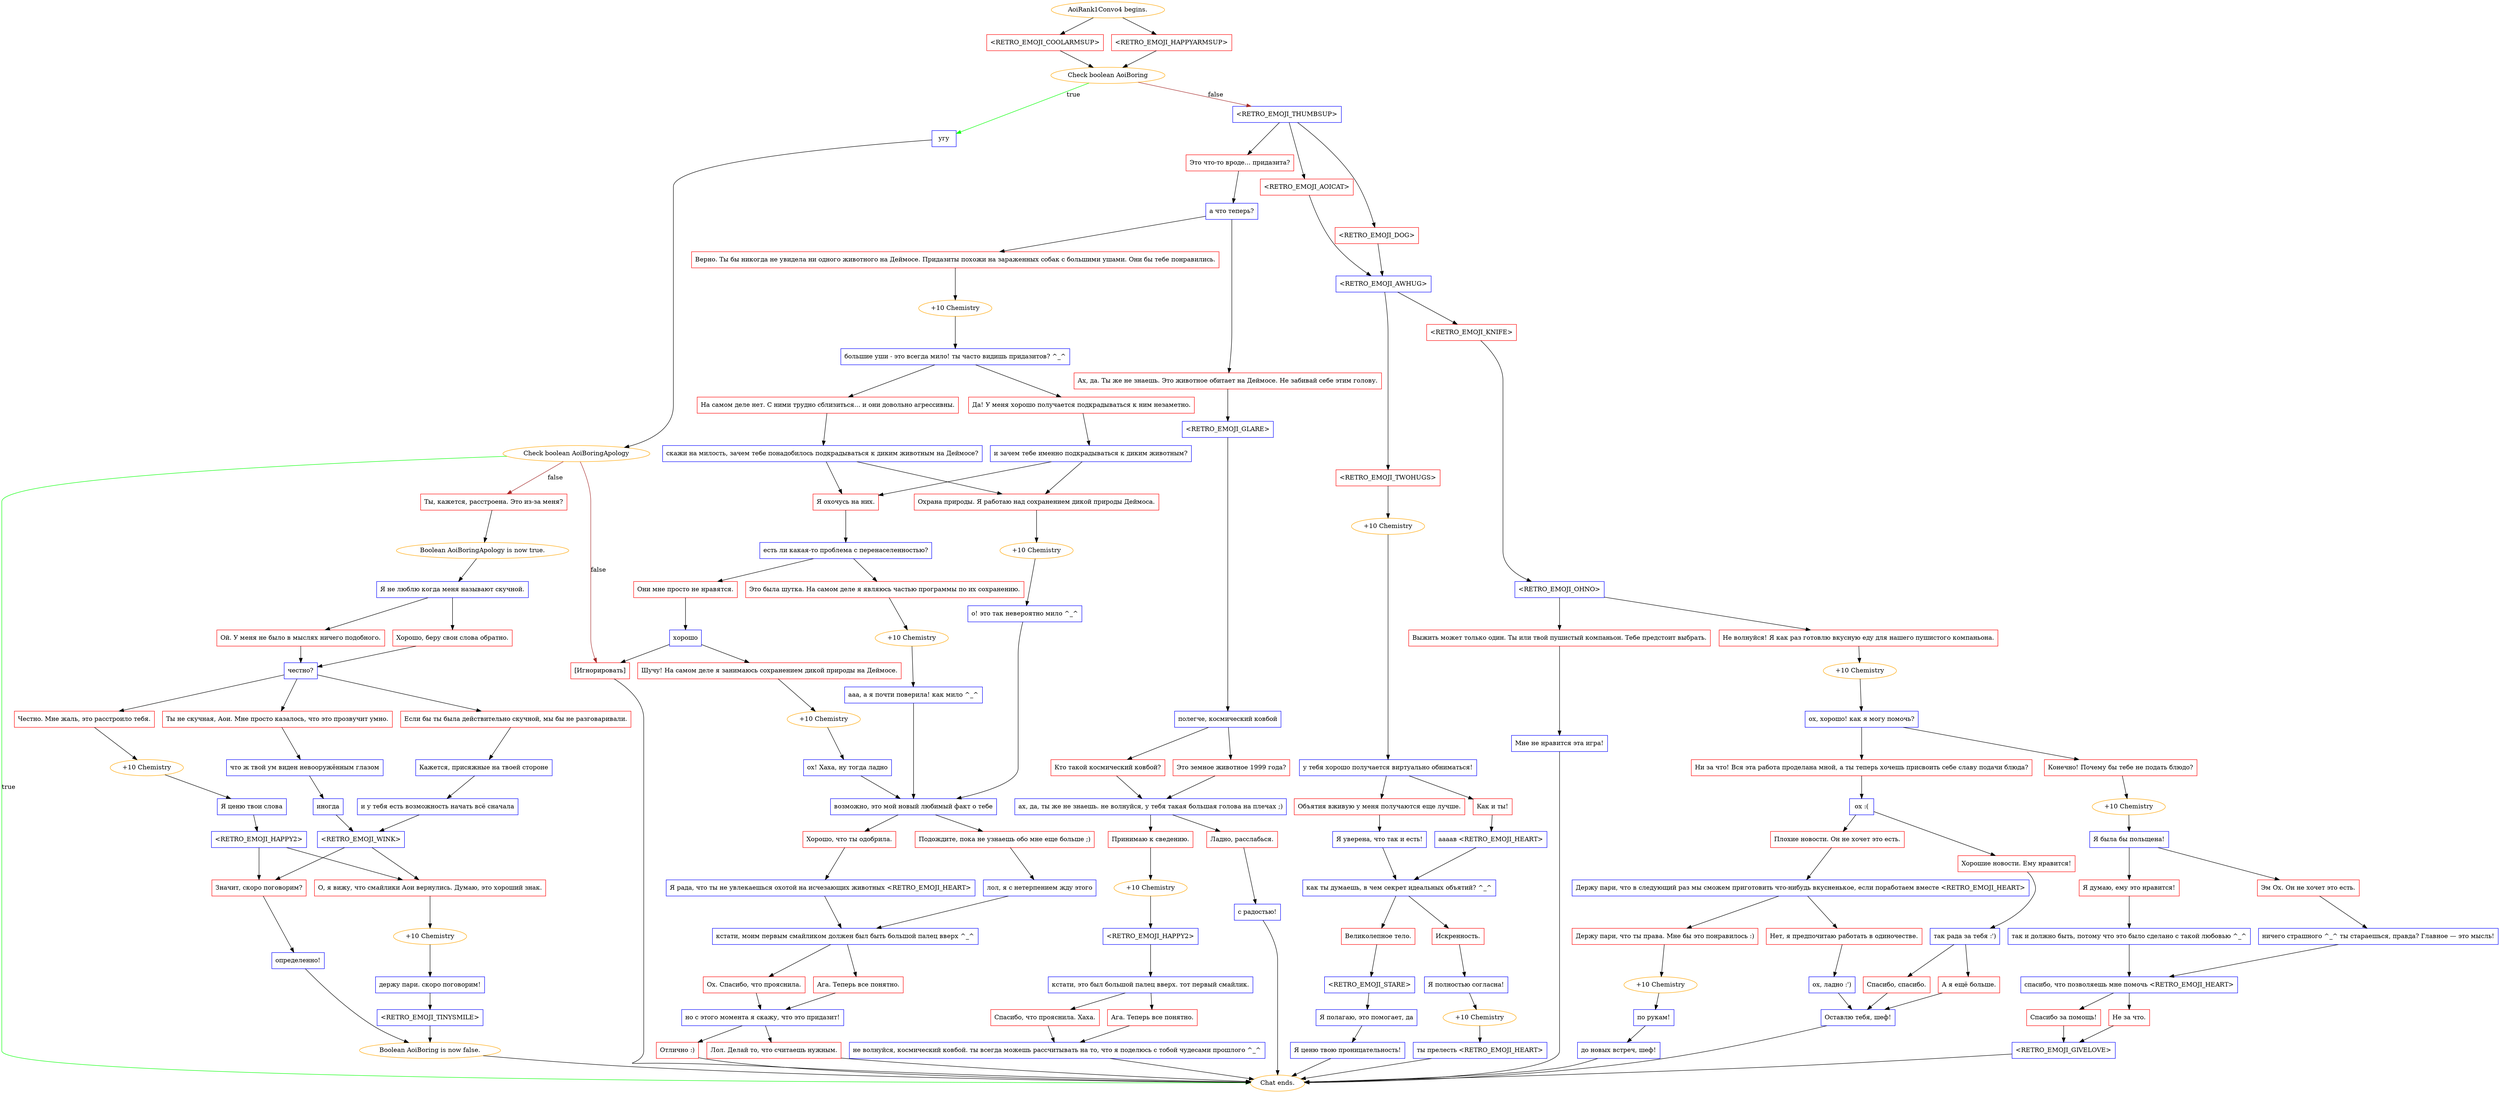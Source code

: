 digraph {
	"AoiRank1Convo4 begins." [color=orange];
		"AoiRank1Convo4 begins." -> j3984780202;
		"AoiRank1Convo4 begins." -> j3752937470;
	j3984780202 [label="<RETRO_EMOJI_COOLARMSUP>",shape=box,color=red];
		j3984780202 -> j2595172628;
	j3752937470 [label="<RETRO_EMOJI_HAPPYARMSUP>",shape=box,color=red];
		j3752937470 -> j2595172628;
	j2595172628 [label="Check boolean AoiBoring",color=orange];
		j2595172628 -> j901007883 [label=true,color=green];
		j2595172628 -> j3325986911 [label=false,color=brown];
	j901007883 [label="угу",shape=box,color=blue];
		j901007883 -> j526861043;
	j3325986911 [label="<RETRO_EMOJI_THUMBSUP>",shape=box,color=blue];
		j3325986911 -> j3589749728;
		j3325986911 -> j2081296480;
		j3325986911 -> j3337479088;
	j526861043 [label="Check boolean AoiBoringApology",color=orange];
		j526861043 -> "Chat ends." [label=true,color=green];
		j526861043 -> j2498236936 [label=false,color=brown];
		j526861043 -> j3432236701 [label=false,color=brown];
	j3589749728 [label="Это что-то вроде... придазита?",shape=box,color=red];
		j3589749728 -> j2767596400;
	j2081296480 [label="<RETRO_EMOJI_AOICAT>",shape=box,color=red];
		j2081296480 -> j1255677952;
	j3337479088 [label="<RETRO_EMOJI_DOG>",shape=box,color=red];
		j3337479088 -> j1255677952;
	"Chat ends." [color=orange];
	j2498236936 [label="Ты, кажется, расстроена. Это из-за меня?",shape=box,color=red];
		j2498236936 -> j63991578;
	j3432236701 [label="[Игнорировать]",shape=box,color=red];
		j3432236701 -> "Chat ends.";
	j2767596400 [label="а что теперь?",shape=box,color=blue];
		j2767596400 -> j2767468299;
		j2767596400 -> j224455086;
	j1255677952 [label="<RETRO_EMOJI_AWHUG>",shape=box,color=blue];
		j1255677952 -> j4251376803;
		j1255677952 -> j1327752491;
	j63991578 [label="Boolean AoiBoringApology is now true.",color=orange];
		j63991578 -> j3586647925;
	j2767468299 [label="Верно. Ты бы никогда не увидела ни одного животного на Деймосе. Придазиты похожи на зараженных собак с большими ушами. Они бы тебе понравились.",shape=box,color=red];
		j2767468299 -> j3814866134;
	j224455086 [label="Ах, да. Ты же не знаешь. Это животное обитает на Деймосе. Не забивай себе этим голову.",shape=box,color=red];
		j224455086 -> j771871887;
	j4251376803 [label="<RETRO_EMOJI_TWOHUGS>",shape=box,color=red];
		j4251376803 -> j2691084129;
	j1327752491 [label="<RETRO_EMOJI_KNIFE>",shape=box,color=red];
		j1327752491 -> j2504863452;
	j3586647925 [label="Я не люблю когда меня называют скучной.",shape=box,color=blue];
		j3586647925 -> j1044964703;
		j3586647925 -> j2630118616;
	j3814866134 [label="+10 Chemistry",color=orange];
		j3814866134 -> j130461292;
	j771871887 [label="<RETRO_EMOJI_GLARE>",shape=box,color=blue];
		j771871887 -> j3756905483;
	j2691084129 [label="+10 Chemistry",color=orange];
		j2691084129 -> j552665637;
	j2504863452 [label="<RETRO_EMOJI_OHNO>",shape=box,color=blue];
		j2504863452 -> j2115503175;
		j2504863452 -> j163000993;
	j1044964703 [label="Ой. У меня не было в мыслях ничего подобного.",shape=box,color=red];
		j1044964703 -> j182572625;
	j2630118616 [label="Хорошо, беру свои слова обратно.",shape=box,color=red];
		j2630118616 -> j182572625;
	j130461292 [label="большие уши - это всегда мило! ты часто видишь придазитов? ^_^",shape=box,color=blue];
		j130461292 -> j3230389005;
		j130461292 -> j2504427932;
	j3756905483 [label="полегче, космический ковбой",shape=box,color=blue];
		j3756905483 -> j3452648078;
		j3756905483 -> j1382758330;
	j552665637 [label="у тебя хорошо получается виртуально обниматься!",shape=box,color=blue];
		j552665637 -> j3759089660;
		j552665637 -> j3326257888;
	j2115503175 [label="Выжить может только один. Ты или твой пушистый компаньон. Тебе предстоит выбрать.",shape=box,color=red];
		j2115503175 -> j2663254379;
	j163000993 [label="Не волнуйся! Я как раз готовлю вкусную еду для нашего пушистого компаньона.",shape=box,color=red];
		j163000993 -> j1389748690;
	j182572625 [label="честно?",shape=box,color=blue];
		j182572625 -> j134042052;
		j182572625 -> j1808553050;
		j182572625 -> j3054459484;
	j3230389005 [label="На самом деле нет. С ними трудно сблизиться... и они довольно агрессивны.",shape=box,color=red];
		j3230389005 -> j177313273;
	j2504427932 [label="Да! У меня хорошо получается подкрадываться к ним незаметно.",shape=box,color=red];
		j2504427932 -> j1124306924;
	j3452648078 [label="Кто такой космический ковбой?",shape=box,color=red];
		j3452648078 -> j2666979304;
	j1382758330 [label="Это земное животное 1999 года?",shape=box,color=red];
		j1382758330 -> j2666979304;
	j3759089660 [label="Объятия вживую у меня получаются еще лучше.",shape=box,color=red];
		j3759089660 -> j1934102056;
	j3326257888 [label="Как и ты!",shape=box,color=red];
		j3326257888 -> j4166908545;
	j2663254379 [label="Мне не нравится эта игра!",shape=box,color=blue];
		j2663254379 -> "Chat ends.";
	j1389748690 [label="+10 Chemistry",color=orange];
		j1389748690 -> j1114320601;
	j134042052 [label="Честно. Мне жаль, это расстроило тебя.",shape=box,color=red];
		j134042052 -> j3971903085;
	j1808553050 [label="Ты не скучная, Аои. Мне просто казалось, что это прозвучит умно.",shape=box,color=red];
		j1808553050 -> j1458448783;
	j3054459484 [label="Если бы ты была действительно скучной, мы бы не разговаривали.",shape=box,color=red];
		j3054459484 -> j3045419776;
	j177313273 [label="скажи на милость, зачем тебе понадобилось подкрадываться к диким животным на Деймосе?",shape=box,color=blue];
		j177313273 -> j1450099563;
		j177313273 -> j30591699;
	j1124306924 [label="и зачем тебе именно подкрадываться к диким животным?",shape=box,color=blue];
		j1124306924 -> j1450099563;
		j1124306924 -> j30591699;
	j2666979304 [label="ах, да, ты же не знаешь. не волнуйся, у тебя такая большая голова на плечах ;)",shape=box,color=blue];
		j2666979304 -> j3291831906;
		j2666979304 -> j2229920181;
	j1934102056 [label="Я уверена, что так и есть!",shape=box,color=blue];
		j1934102056 -> j2158045150;
	j4166908545 [label="аааав <RETRO_EMOJI_HEART>",shape=box,color=blue];
		j4166908545 -> j2158045150;
	j1114320601 [label="ох, хорошо! как я могу помочь?",shape=box,color=blue];
		j1114320601 -> j4069536571;
		j1114320601 -> j831831277;
	j3971903085 [label="+10 Chemistry",color=orange];
		j3971903085 -> j2608126852;
	j1458448783 [label="что ж твой ум виден невооружённым глазом",shape=box,color=blue];
		j1458448783 -> j2583269166;
	j3045419776 [label="Кажется, присяжные на твоей стороне",shape=box,color=blue];
		j3045419776 -> j4094351580;
	j1450099563 [label="Я охочусь на них.",shape=box,color=red];
		j1450099563 -> j1351392007;
	j30591699 [label="Охрана природы. Я работаю над сохранением дикой природы Деймоса.",shape=box,color=red];
		j30591699 -> j1600093985;
	j3291831906 [label="Принимаю к сведению.",shape=box,color=red];
		j3291831906 -> j1356350485;
	j2229920181 [label="Ладно, расслабься.",shape=box,color=red];
		j2229920181 -> j90633711;
	j2158045150 [label="как ты думаешь, в чем секрет идеальных объятий? ^_^",shape=box,color=blue];
		j2158045150 -> j588653578;
		j2158045150 -> j2855003645;
	j4069536571 [label="Ни за что! Вся эта работа проделана мной, а ты теперь хочешь присвоить себе славу подачи блюда?",shape=box,color=red];
		j4069536571 -> j1470719569;
	j831831277 [label="Конечно! Почему бы тебе не подать блюдо?",shape=box,color=red];
		j831831277 -> j3884967658;
	j2608126852 [label="Я ценю твои слова",shape=box,color=blue];
		j2608126852 -> j2436274820;
	j2583269166 [label="иногда",shape=box,color=blue];
		j2583269166 -> j4047046790;
	j4094351580 [label="и у тебя есть возможность начать всё сначала",shape=box,color=blue];
		j4094351580 -> j4047046790;
	j1351392007 [label="есть ли какая-то проблема с перенаселенностью?",shape=box,color=blue];
		j1351392007 -> j1569844738;
		j1351392007 -> j2317971032;
	j1600093985 [label="+10 Chemistry",color=orange];
		j1600093985 -> j3202379726;
	j1356350485 [label="+10 Chemistry",color=orange];
		j1356350485 -> j3967922514;
	j90633711 [label="с радостью!",shape=box,color=blue];
		j90633711 -> "Chat ends.";
	j588653578 [label="Великолепное тело.",shape=box,color=red];
		j588653578 -> j2900051251;
	j2855003645 [label="Искренность.",shape=box,color=red];
		j2855003645 -> j4205156963;
	j1470719569 [label="ох :(",shape=box,color=blue];
		j1470719569 -> j1002207583;
		j1470719569 -> j2757347897;
	j3884967658 [label="+10 Chemistry",color=orange];
		j3884967658 -> j4071335662;
	j2436274820 [label="<RETRO_EMOJI_HAPPY2>",shape=box,color=blue];
		j2436274820 -> j1847803706;
		j2436274820 -> j2941210274;
	j4047046790 [label="<RETRO_EMOJI_WINK>",shape=box,color=blue];
		j4047046790 -> j1847803706;
		j4047046790 -> j2941210274;
	j1569844738 [label="Они мне просто не нравятся.",shape=box,color=red];
		j1569844738 -> j2282642404;
	j2317971032 [label="Это была шутка. На самом деле я являюсь частью программы по их сохранению.",shape=box,color=red];
		j2317971032 -> j1529820292;
	j3202379726 [label="о! это так невероятно мило ^_^",shape=box,color=blue];
		j3202379726 -> j45683946;
	j3967922514 [label="<RETRO_EMOJI_HAPPY2>",shape=box,color=blue];
		j3967922514 -> j3349986833;
	j2900051251 [label="<RETRO_EMOJI_STARE>",shape=box,color=blue];
		j2900051251 -> j3560722289;
	j4205156963 [label="Я полностью согласна!",shape=box,color=blue];
		j4205156963 -> j1832638031;
	j1002207583 [label="Плохие новости. Он не хочет это есть.",shape=box,color=red];
		j1002207583 -> j3209696533;
	j2757347897 [label="Хорошие новости. Ему нравится!",shape=box,color=red];
		j2757347897 -> j2079631293;
	j4071335662 [label="Я была бы польщена!",shape=box,color=blue];
		j4071335662 -> j2755432752;
		j4071335662 -> j1664963914;
	j1847803706 [label="Значит, скоро поговорим?",shape=box,color=red];
		j1847803706 -> j3540396099;
	j2941210274 [label="О, я вижу, что смайлики Аои вернулись. Думаю, это хороший знак.",shape=box,color=red];
		j2941210274 -> j3784687230;
	j2282642404 [label="хорошо",shape=box,color=blue];
		j2282642404 -> j3224129523;
		j2282642404 -> j3432236701;
	j1529820292 [label="+10 Chemistry",color=orange];
		j1529820292 -> j2346302383;
	j45683946 [label="возможно, это мой новый любимый факт о тебе",shape=box,color=blue];
		j45683946 -> j1779593802;
		j45683946 -> j3882280081;
	j3349986833 [label="кстати, это был большой палец вверх. тот первый смайлик.",shape=box,color=blue];
		j3349986833 -> j503745221;
		j3349986833 -> j2069483226;
	j3560722289 [label="Я полагаю, это помогает, да",shape=box,color=blue];
		j3560722289 -> j941708583;
	j1832638031 [label="+10 Chemistry",color=orange];
		j1832638031 -> j118264866;
	j3209696533 [label="Держу пари, что в следующий раз мы сможем приготовить что-нибудь вкусненькое, если поработаем вместе <RETRO_EMOJI_HEART>",shape=box,color=blue];
		j3209696533 -> j901598604;
		j3209696533 -> j2719262183;
	j2079631293 [label="так рада за тебя :')",shape=box,color=blue];
		j2079631293 -> j3218072145;
		j2079631293 -> j3608939499;
	j2755432752 [label="Я думаю, ему это нравится!",shape=box,color=red];
		j2755432752 -> j2469164826;
	j1664963914 [label="Эм Ох. Он не хочет это есть.",shape=box,color=red];
		j1664963914 -> j821427;
	j3540396099 [label="определенно!",shape=box,color=blue];
		j3540396099 -> j1984221796;
	j3784687230 [label="+10 Chemistry",color=orange];
		j3784687230 -> j4005938628;
	j3224129523 [label="Шучу! На самом деле я занимаюсь сохранением дикой природы на Деймосе.",shape=box,color=red];
		j3224129523 -> j2424451805;
	j2346302383 [label="ааа, а я почти поверила! как мило ^_^",shape=box,color=blue];
		j2346302383 -> j45683946;
	j1779593802 [label="Хорошо, что ты одобрила.",shape=box,color=red];
		j1779593802 -> j1521554761;
	j3882280081 [label="Подождите, пока не узнаешь обо мне еще больше ;)",shape=box,color=red];
		j3882280081 -> j4231107847;
	j503745221 [label="Спасибо, что прояснила. Хаха.",shape=box,color=red];
		j503745221 -> j3979093248;
	j2069483226 [label="Ага. Теперь все понятно.",shape=box,color=red];
		j2069483226 -> j3979093248;
	j941708583 [label="Я ценю твою проницательность!",shape=box,color=blue];
		j941708583 -> "Chat ends.";
	j118264866 [label="ты прелесть <RETRO_EMOJI_HEART>",shape=box,color=blue];
		j118264866 -> "Chat ends.";
	j901598604 [label="Держу пари, что ты права. Мне бы это понравилось :)",shape=box,color=red];
		j901598604 -> j1063391207;
	j2719262183 [label="Нет, я предпочитаю работать в одиночестве.",shape=box,color=red];
		j2719262183 -> j1375043601;
	j3218072145 [label="Спасибо, спасибо.",shape=box,color=red];
		j3218072145 -> j1843352527;
	j3608939499 [label="А я ещё больше.",shape=box,color=red];
		j3608939499 -> j1843352527;
	j2469164826 [label="так и должно быть, потому что это было сделано с такой любовью ^_^",shape=box,color=blue];
		j2469164826 -> j1484002052;
	j821427 [label="ничего страшного ^_^ ты стараешься, правда? Главное — это мысль!",shape=box,color=blue];
		j821427 -> j1484002052;
	j1984221796 [label="Boolean AoiBoring is now false.",color=orange];
		j1984221796 -> "Chat ends.";
	j4005938628 [label="держу пари. скоро поговорим!",shape=box,color=blue];
		j4005938628 -> j3248434141;
	j2424451805 [label="+10 Chemistry",color=orange];
		j2424451805 -> j49883750;
	j1521554761 [label="Я рада, что ты не увлекаешься охотой на исчезающих животных <RETRO_EMOJI_HEART>",shape=box,color=blue];
		j1521554761 -> j2917776328;
	j4231107847 [label="лол, я с нетерпением жду этого",shape=box,color=blue];
		j4231107847 -> j2917776328;
	j3979093248 [label="не волнуйся, космический ковбой. ты всегда можешь рассчитывать на то, что я поделюсь с тобой чудесами прошлого ^_^",shape=box,color=blue];
		j3979093248 -> "Chat ends.";
	j1063391207 [label="+10 Chemistry",color=orange];
		j1063391207 -> j859610600;
	j1375043601 [label="ох, ладно :')",shape=box,color=blue];
		j1375043601 -> j1843352527;
	j1843352527 [label="Оставлю тебя, шеф!",shape=box,color=blue];
		j1843352527 -> "Chat ends.";
	j1484002052 [label="спасибо, что позволяешь мне помочь <RETRO_EMOJI_HEART>",shape=box,color=blue];
		j1484002052 -> j3651631642;
		j1484002052 -> j2531749951;
	j3248434141 [label="<RETRO_EMOJI_TINYSMILE>",shape=box,color=blue];
		j3248434141 -> j1984221796;
	j49883750 [label="ох! Хаха, ну тогда ладно",shape=box,color=blue];
		j49883750 -> j45683946;
	j2917776328 [label="кстати, моим первым смайликом должен был быть большой палец вверх ^_^",shape=box,color=blue];
		j2917776328 -> j897172852;
		j2917776328 -> j1457545645;
	j859610600 [label="по рукам!",shape=box,color=blue];
		j859610600 -> j3115562620;
	j3651631642 [label="Спасибо за помощь!",shape=box,color=red];
		j3651631642 -> j3329961820;
	j2531749951 [label="Не за что.",shape=box,color=red];
		j2531749951 -> j3329961820;
	j897172852 [label="Ох. Спасибо, что прояснила.",shape=box,color=red];
		j897172852 -> j4134566074;
	j1457545645 [label="Ага. Теперь все понятно.",shape=box,color=red];
		j1457545645 -> j4134566074;
	j3115562620 [label="до новых встреч, шеф!",shape=box,color=blue];
		j3115562620 -> "Chat ends.";
	j3329961820 [label="<RETRO_EMOJI_GIVELOVE>",shape=box,color=blue];
		j3329961820 -> "Chat ends.";
	j4134566074 [label="но с этого момента я скажу, что это придазит!",shape=box,color=blue];
		j4134566074 -> j28994267;
		j4134566074 -> j1399329349;
	j28994267 [label="Отлично :)",shape=box,color=red];
		j28994267 -> "Chat ends.";
	j1399329349 [label="Лол. Делай то, что считаешь нужным.",shape=box,color=red];
		j1399329349 -> "Chat ends.";
}